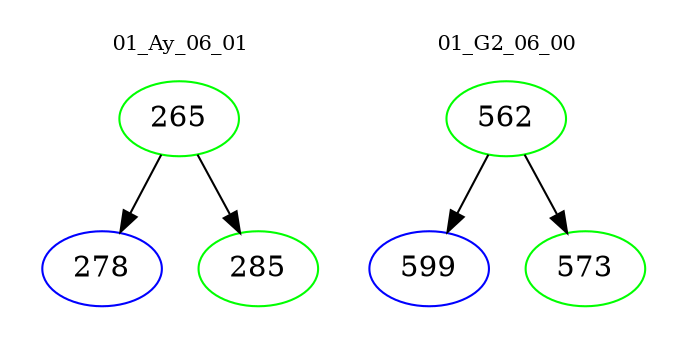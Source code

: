 digraph{
subgraph cluster_0 {
color = white
label = "01_Ay_06_01";
fontsize=10;
T0_265 [label="265", color="green"]
T0_265 -> T0_278 [color="black"]
T0_278 [label="278", color="blue"]
T0_265 -> T0_285 [color="black"]
T0_285 [label="285", color="green"]
}
subgraph cluster_1 {
color = white
label = "01_G2_06_00";
fontsize=10;
T1_562 [label="562", color="green"]
T1_562 -> T1_599 [color="black"]
T1_599 [label="599", color="blue"]
T1_562 -> T1_573 [color="black"]
T1_573 [label="573", color="green"]
}
}
